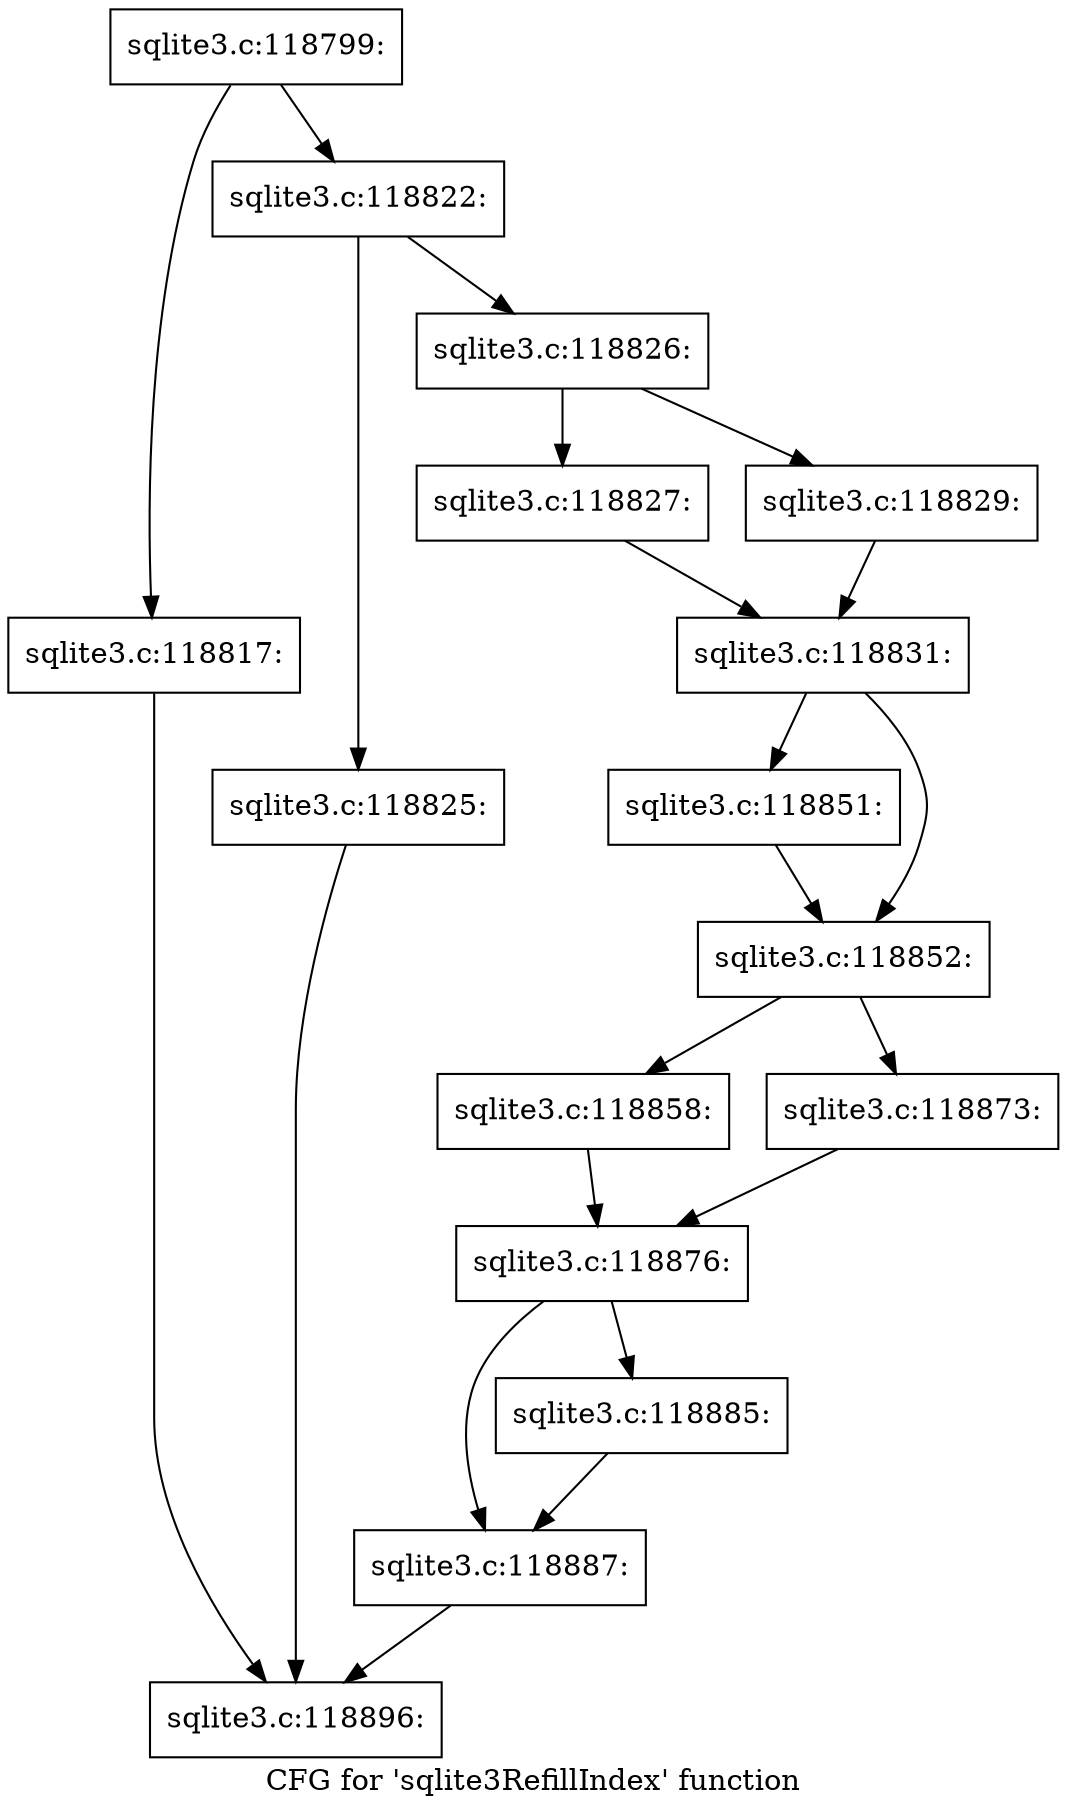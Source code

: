 digraph "CFG for 'sqlite3RefillIndex' function" {
	label="CFG for 'sqlite3RefillIndex' function";

	Node0x55c0f91a46b0 [shape=record,label="{sqlite3.c:118799:}"];
	Node0x55c0f91a46b0 -> Node0x55c0f91b0f60;
	Node0x55c0f91a46b0 -> Node0x55c0f91b0fb0;
	Node0x55c0f91b0f60 [shape=record,label="{sqlite3.c:118817:}"];
	Node0x55c0f91b0f60 -> Node0x55c0f91a6430;
	Node0x55c0f91b0fb0 [shape=record,label="{sqlite3.c:118822:}"];
	Node0x55c0f91b0fb0 -> Node0x55c0f91b1840;
	Node0x55c0f91b0fb0 -> Node0x55c0f91b2440;
	Node0x55c0f91b1840 [shape=record,label="{sqlite3.c:118825:}"];
	Node0x55c0f91b1840 -> Node0x55c0f91a6430;
	Node0x55c0f91b2440 [shape=record,label="{sqlite3.c:118826:}"];
	Node0x55c0f91b2440 -> Node0x55c0f91b2840;
	Node0x55c0f91b2440 -> Node0x55c0f91b28e0;
	Node0x55c0f91b2840 [shape=record,label="{sqlite3.c:118827:}"];
	Node0x55c0f91b2840 -> Node0x55c0f91b2890;
	Node0x55c0f91b28e0 [shape=record,label="{sqlite3.c:118829:}"];
	Node0x55c0f91b28e0 -> Node0x55c0f91b2890;
	Node0x55c0f91b2890 [shape=record,label="{sqlite3.c:118831:}"];
	Node0x55c0f91b2890 -> Node0x55c0f61a5990;
	Node0x55c0f91b2890 -> Node0x55c0f61a5940;
	Node0x55c0f61a5990 [shape=record,label="{sqlite3.c:118851:}"];
	Node0x55c0f61a5990 -> Node0x55c0f61a5940;
	Node0x55c0f61a5940 [shape=record,label="{sqlite3.c:118852:}"];
	Node0x55c0f61a5940 -> Node0x55c0f63a65e0;
	Node0x55c0f61a5940 -> Node0x55c0f91b7a20;
	Node0x55c0f63a65e0 [shape=record,label="{sqlite3.c:118858:}"];
	Node0x55c0f63a65e0 -> Node0x55c0f91b4600;
	Node0x55c0f91b7a20 [shape=record,label="{sqlite3.c:118873:}"];
	Node0x55c0f91b7a20 -> Node0x55c0f91b4600;
	Node0x55c0f91b4600 [shape=record,label="{sqlite3.c:118876:}"];
	Node0x55c0f91b4600 -> Node0x55c0f60cad50;
	Node0x55c0f91b4600 -> Node0x55c0f6180de0;
	Node0x55c0f6180de0 [shape=record,label="{sqlite3.c:118885:}"];
	Node0x55c0f6180de0 -> Node0x55c0f60cad50;
	Node0x55c0f60cad50 [shape=record,label="{sqlite3.c:118887:}"];
	Node0x55c0f60cad50 -> Node0x55c0f91a6430;
	Node0x55c0f91a6430 [shape=record,label="{sqlite3.c:118896:}"];
}
